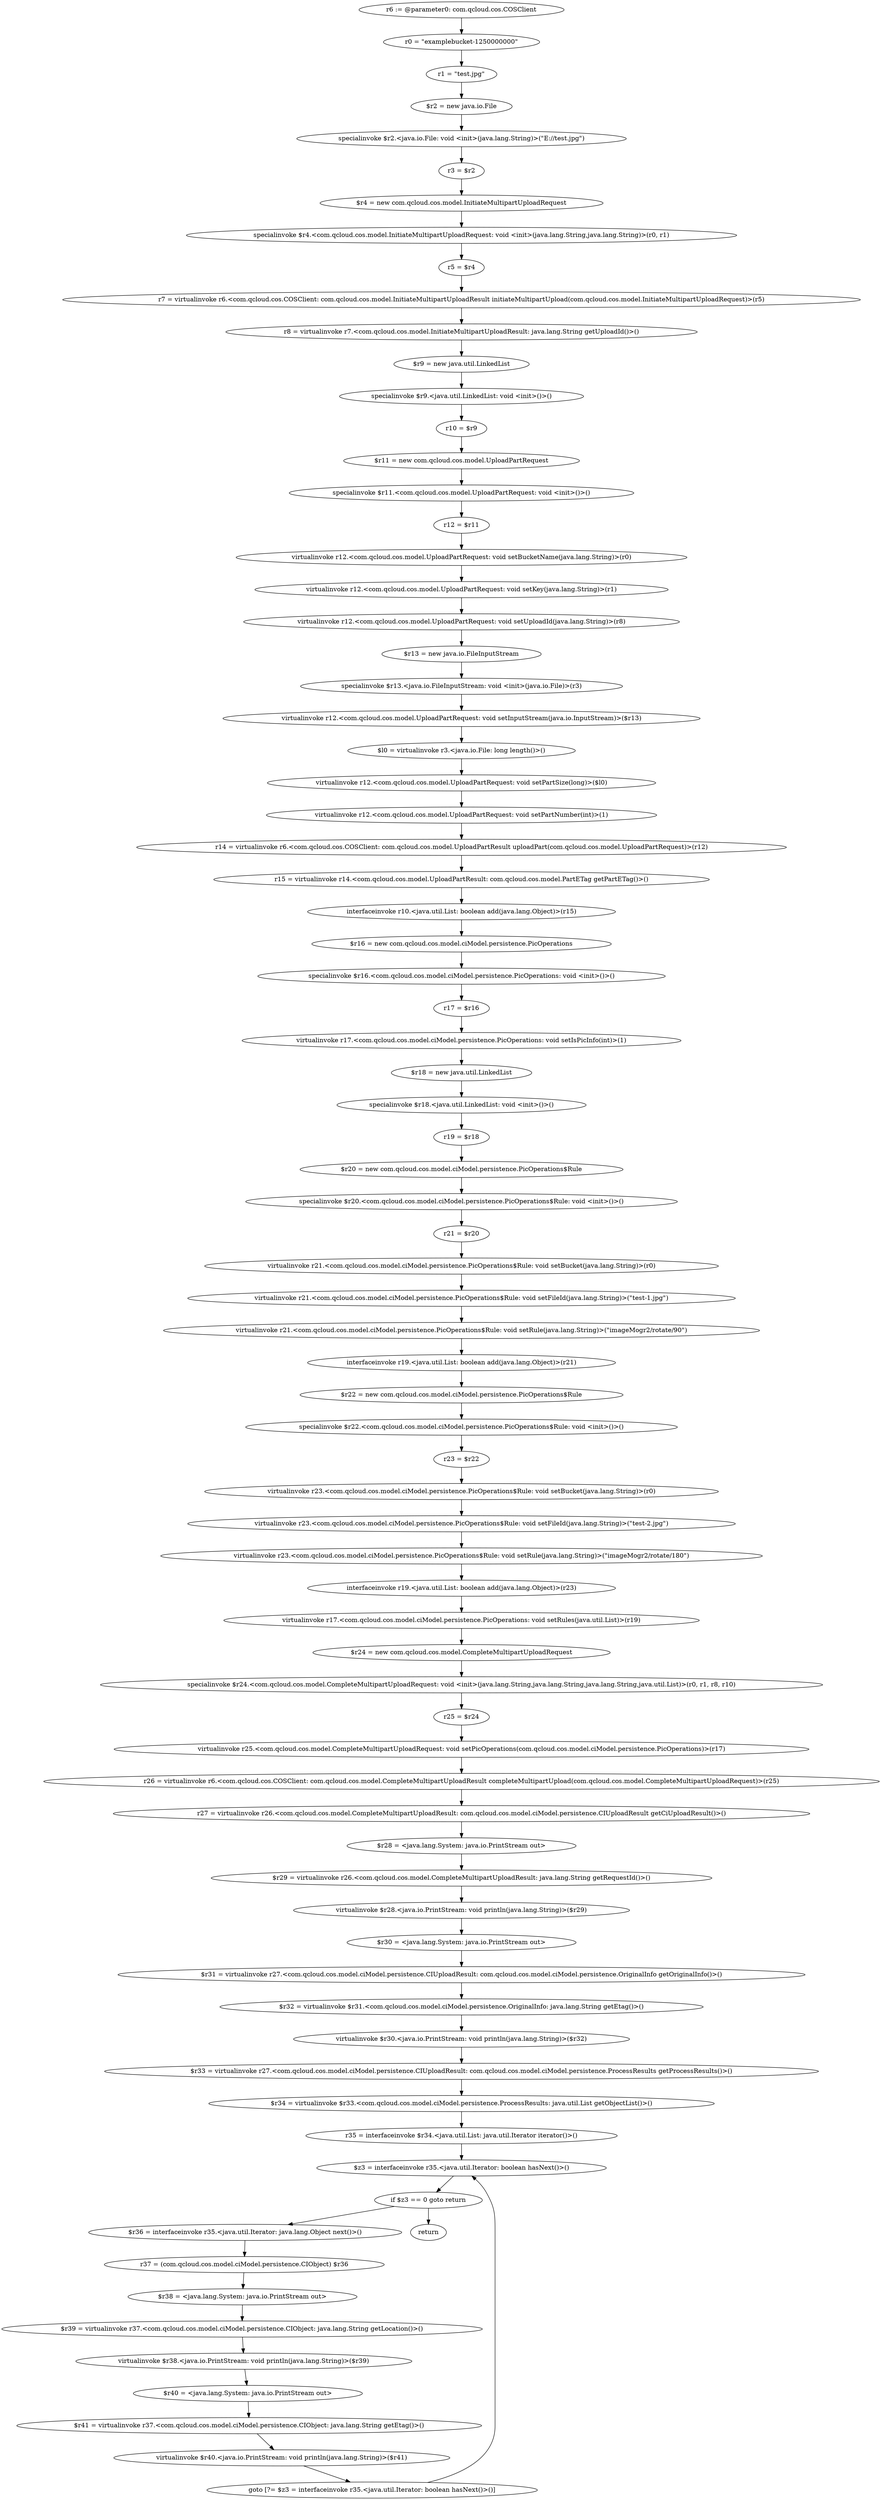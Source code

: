 digraph "unitGraph" {
    "r6 := @parameter0: com.qcloud.cos.COSClient"
    "r0 = \"examplebucket-1250000000\""
    "r1 = \"test.jpg\""
    "$r2 = new java.io.File"
    "specialinvoke $r2.<java.io.File: void <init>(java.lang.String)>(\"E://test.jpg\")"
    "r3 = $r2"
    "$r4 = new com.qcloud.cos.model.InitiateMultipartUploadRequest"
    "specialinvoke $r4.<com.qcloud.cos.model.InitiateMultipartUploadRequest: void <init>(java.lang.String,java.lang.String)>(r0, r1)"
    "r5 = $r4"
    "r7 = virtualinvoke r6.<com.qcloud.cos.COSClient: com.qcloud.cos.model.InitiateMultipartUploadResult initiateMultipartUpload(com.qcloud.cos.model.InitiateMultipartUploadRequest)>(r5)"
    "r8 = virtualinvoke r7.<com.qcloud.cos.model.InitiateMultipartUploadResult: java.lang.String getUploadId()>()"
    "$r9 = new java.util.LinkedList"
    "specialinvoke $r9.<java.util.LinkedList: void <init>()>()"
    "r10 = $r9"
    "$r11 = new com.qcloud.cos.model.UploadPartRequest"
    "specialinvoke $r11.<com.qcloud.cos.model.UploadPartRequest: void <init>()>()"
    "r12 = $r11"
    "virtualinvoke r12.<com.qcloud.cos.model.UploadPartRequest: void setBucketName(java.lang.String)>(r0)"
    "virtualinvoke r12.<com.qcloud.cos.model.UploadPartRequest: void setKey(java.lang.String)>(r1)"
    "virtualinvoke r12.<com.qcloud.cos.model.UploadPartRequest: void setUploadId(java.lang.String)>(r8)"
    "$r13 = new java.io.FileInputStream"
    "specialinvoke $r13.<java.io.FileInputStream: void <init>(java.io.File)>(r3)"
    "virtualinvoke r12.<com.qcloud.cos.model.UploadPartRequest: void setInputStream(java.io.InputStream)>($r13)"
    "$l0 = virtualinvoke r3.<java.io.File: long length()>()"
    "virtualinvoke r12.<com.qcloud.cos.model.UploadPartRequest: void setPartSize(long)>($l0)"
    "virtualinvoke r12.<com.qcloud.cos.model.UploadPartRequest: void setPartNumber(int)>(1)"
    "r14 = virtualinvoke r6.<com.qcloud.cos.COSClient: com.qcloud.cos.model.UploadPartResult uploadPart(com.qcloud.cos.model.UploadPartRequest)>(r12)"
    "r15 = virtualinvoke r14.<com.qcloud.cos.model.UploadPartResult: com.qcloud.cos.model.PartETag getPartETag()>()"
    "interfaceinvoke r10.<java.util.List: boolean add(java.lang.Object)>(r15)"
    "$r16 = new com.qcloud.cos.model.ciModel.persistence.PicOperations"
    "specialinvoke $r16.<com.qcloud.cos.model.ciModel.persistence.PicOperations: void <init>()>()"
    "r17 = $r16"
    "virtualinvoke r17.<com.qcloud.cos.model.ciModel.persistence.PicOperations: void setIsPicInfo(int)>(1)"
    "$r18 = new java.util.LinkedList"
    "specialinvoke $r18.<java.util.LinkedList: void <init>()>()"
    "r19 = $r18"
    "$r20 = new com.qcloud.cos.model.ciModel.persistence.PicOperations$Rule"
    "specialinvoke $r20.<com.qcloud.cos.model.ciModel.persistence.PicOperations$Rule: void <init>()>()"
    "r21 = $r20"
    "virtualinvoke r21.<com.qcloud.cos.model.ciModel.persistence.PicOperations$Rule: void setBucket(java.lang.String)>(r0)"
    "virtualinvoke r21.<com.qcloud.cos.model.ciModel.persistence.PicOperations$Rule: void setFileId(java.lang.String)>(\"test-1.jpg\")"
    "virtualinvoke r21.<com.qcloud.cos.model.ciModel.persistence.PicOperations$Rule: void setRule(java.lang.String)>(\"imageMogr2/rotate/90\")"
    "interfaceinvoke r19.<java.util.List: boolean add(java.lang.Object)>(r21)"
    "$r22 = new com.qcloud.cos.model.ciModel.persistence.PicOperations$Rule"
    "specialinvoke $r22.<com.qcloud.cos.model.ciModel.persistence.PicOperations$Rule: void <init>()>()"
    "r23 = $r22"
    "virtualinvoke r23.<com.qcloud.cos.model.ciModel.persistence.PicOperations$Rule: void setBucket(java.lang.String)>(r0)"
    "virtualinvoke r23.<com.qcloud.cos.model.ciModel.persistence.PicOperations$Rule: void setFileId(java.lang.String)>(\"test-2.jpg\")"
    "virtualinvoke r23.<com.qcloud.cos.model.ciModel.persistence.PicOperations$Rule: void setRule(java.lang.String)>(\"imageMogr2/rotate/180\")"
    "interfaceinvoke r19.<java.util.List: boolean add(java.lang.Object)>(r23)"
    "virtualinvoke r17.<com.qcloud.cos.model.ciModel.persistence.PicOperations: void setRules(java.util.List)>(r19)"
    "$r24 = new com.qcloud.cos.model.CompleteMultipartUploadRequest"
    "specialinvoke $r24.<com.qcloud.cos.model.CompleteMultipartUploadRequest: void <init>(java.lang.String,java.lang.String,java.lang.String,java.util.List)>(r0, r1, r8, r10)"
    "r25 = $r24"
    "virtualinvoke r25.<com.qcloud.cos.model.CompleteMultipartUploadRequest: void setPicOperations(com.qcloud.cos.model.ciModel.persistence.PicOperations)>(r17)"
    "r26 = virtualinvoke r6.<com.qcloud.cos.COSClient: com.qcloud.cos.model.CompleteMultipartUploadResult completeMultipartUpload(com.qcloud.cos.model.CompleteMultipartUploadRequest)>(r25)"
    "r27 = virtualinvoke r26.<com.qcloud.cos.model.CompleteMultipartUploadResult: com.qcloud.cos.model.ciModel.persistence.CIUploadResult getCiUploadResult()>()"
    "$r28 = <java.lang.System: java.io.PrintStream out>"
    "$r29 = virtualinvoke r26.<com.qcloud.cos.model.CompleteMultipartUploadResult: java.lang.String getRequestId()>()"
    "virtualinvoke $r28.<java.io.PrintStream: void println(java.lang.String)>($r29)"
    "$r30 = <java.lang.System: java.io.PrintStream out>"
    "$r31 = virtualinvoke r27.<com.qcloud.cos.model.ciModel.persistence.CIUploadResult: com.qcloud.cos.model.ciModel.persistence.OriginalInfo getOriginalInfo()>()"
    "$r32 = virtualinvoke $r31.<com.qcloud.cos.model.ciModel.persistence.OriginalInfo: java.lang.String getEtag()>()"
    "virtualinvoke $r30.<java.io.PrintStream: void println(java.lang.String)>($r32)"
    "$r33 = virtualinvoke r27.<com.qcloud.cos.model.ciModel.persistence.CIUploadResult: com.qcloud.cos.model.ciModel.persistence.ProcessResults getProcessResults()>()"
    "$r34 = virtualinvoke $r33.<com.qcloud.cos.model.ciModel.persistence.ProcessResults: java.util.List getObjectList()>()"
    "r35 = interfaceinvoke $r34.<java.util.List: java.util.Iterator iterator()>()"
    "$z3 = interfaceinvoke r35.<java.util.Iterator: boolean hasNext()>()"
    "if $z3 == 0 goto return"
    "$r36 = interfaceinvoke r35.<java.util.Iterator: java.lang.Object next()>()"
    "r37 = (com.qcloud.cos.model.ciModel.persistence.CIObject) $r36"
    "$r38 = <java.lang.System: java.io.PrintStream out>"
    "$r39 = virtualinvoke r37.<com.qcloud.cos.model.ciModel.persistence.CIObject: java.lang.String getLocation()>()"
    "virtualinvoke $r38.<java.io.PrintStream: void println(java.lang.String)>($r39)"
    "$r40 = <java.lang.System: java.io.PrintStream out>"
    "$r41 = virtualinvoke r37.<com.qcloud.cos.model.ciModel.persistence.CIObject: java.lang.String getEtag()>()"
    "virtualinvoke $r40.<java.io.PrintStream: void println(java.lang.String)>($r41)"
    "goto [?= $z3 = interfaceinvoke r35.<java.util.Iterator: boolean hasNext()>()]"
    "return"
    "r6 := @parameter0: com.qcloud.cos.COSClient"->"r0 = \"examplebucket-1250000000\"";
    "r0 = \"examplebucket-1250000000\""->"r1 = \"test.jpg\"";
    "r1 = \"test.jpg\""->"$r2 = new java.io.File";
    "$r2 = new java.io.File"->"specialinvoke $r2.<java.io.File: void <init>(java.lang.String)>(\"E://test.jpg\")";
    "specialinvoke $r2.<java.io.File: void <init>(java.lang.String)>(\"E://test.jpg\")"->"r3 = $r2";
    "r3 = $r2"->"$r4 = new com.qcloud.cos.model.InitiateMultipartUploadRequest";
    "$r4 = new com.qcloud.cos.model.InitiateMultipartUploadRequest"->"specialinvoke $r4.<com.qcloud.cos.model.InitiateMultipartUploadRequest: void <init>(java.lang.String,java.lang.String)>(r0, r1)";
    "specialinvoke $r4.<com.qcloud.cos.model.InitiateMultipartUploadRequest: void <init>(java.lang.String,java.lang.String)>(r0, r1)"->"r5 = $r4";
    "r5 = $r4"->"r7 = virtualinvoke r6.<com.qcloud.cos.COSClient: com.qcloud.cos.model.InitiateMultipartUploadResult initiateMultipartUpload(com.qcloud.cos.model.InitiateMultipartUploadRequest)>(r5)";
    "r7 = virtualinvoke r6.<com.qcloud.cos.COSClient: com.qcloud.cos.model.InitiateMultipartUploadResult initiateMultipartUpload(com.qcloud.cos.model.InitiateMultipartUploadRequest)>(r5)"->"r8 = virtualinvoke r7.<com.qcloud.cos.model.InitiateMultipartUploadResult: java.lang.String getUploadId()>()";
    "r8 = virtualinvoke r7.<com.qcloud.cos.model.InitiateMultipartUploadResult: java.lang.String getUploadId()>()"->"$r9 = new java.util.LinkedList";
    "$r9 = new java.util.LinkedList"->"specialinvoke $r9.<java.util.LinkedList: void <init>()>()";
    "specialinvoke $r9.<java.util.LinkedList: void <init>()>()"->"r10 = $r9";
    "r10 = $r9"->"$r11 = new com.qcloud.cos.model.UploadPartRequest";
    "$r11 = new com.qcloud.cos.model.UploadPartRequest"->"specialinvoke $r11.<com.qcloud.cos.model.UploadPartRequest: void <init>()>()";
    "specialinvoke $r11.<com.qcloud.cos.model.UploadPartRequest: void <init>()>()"->"r12 = $r11";
    "r12 = $r11"->"virtualinvoke r12.<com.qcloud.cos.model.UploadPartRequest: void setBucketName(java.lang.String)>(r0)";
    "virtualinvoke r12.<com.qcloud.cos.model.UploadPartRequest: void setBucketName(java.lang.String)>(r0)"->"virtualinvoke r12.<com.qcloud.cos.model.UploadPartRequest: void setKey(java.lang.String)>(r1)";
    "virtualinvoke r12.<com.qcloud.cos.model.UploadPartRequest: void setKey(java.lang.String)>(r1)"->"virtualinvoke r12.<com.qcloud.cos.model.UploadPartRequest: void setUploadId(java.lang.String)>(r8)";
    "virtualinvoke r12.<com.qcloud.cos.model.UploadPartRequest: void setUploadId(java.lang.String)>(r8)"->"$r13 = new java.io.FileInputStream";
    "$r13 = new java.io.FileInputStream"->"specialinvoke $r13.<java.io.FileInputStream: void <init>(java.io.File)>(r3)";
    "specialinvoke $r13.<java.io.FileInputStream: void <init>(java.io.File)>(r3)"->"virtualinvoke r12.<com.qcloud.cos.model.UploadPartRequest: void setInputStream(java.io.InputStream)>($r13)";
    "virtualinvoke r12.<com.qcloud.cos.model.UploadPartRequest: void setInputStream(java.io.InputStream)>($r13)"->"$l0 = virtualinvoke r3.<java.io.File: long length()>()";
    "$l0 = virtualinvoke r3.<java.io.File: long length()>()"->"virtualinvoke r12.<com.qcloud.cos.model.UploadPartRequest: void setPartSize(long)>($l0)";
    "virtualinvoke r12.<com.qcloud.cos.model.UploadPartRequest: void setPartSize(long)>($l0)"->"virtualinvoke r12.<com.qcloud.cos.model.UploadPartRequest: void setPartNumber(int)>(1)";
    "virtualinvoke r12.<com.qcloud.cos.model.UploadPartRequest: void setPartNumber(int)>(1)"->"r14 = virtualinvoke r6.<com.qcloud.cos.COSClient: com.qcloud.cos.model.UploadPartResult uploadPart(com.qcloud.cos.model.UploadPartRequest)>(r12)";
    "r14 = virtualinvoke r6.<com.qcloud.cos.COSClient: com.qcloud.cos.model.UploadPartResult uploadPart(com.qcloud.cos.model.UploadPartRequest)>(r12)"->"r15 = virtualinvoke r14.<com.qcloud.cos.model.UploadPartResult: com.qcloud.cos.model.PartETag getPartETag()>()";
    "r15 = virtualinvoke r14.<com.qcloud.cos.model.UploadPartResult: com.qcloud.cos.model.PartETag getPartETag()>()"->"interfaceinvoke r10.<java.util.List: boolean add(java.lang.Object)>(r15)";
    "interfaceinvoke r10.<java.util.List: boolean add(java.lang.Object)>(r15)"->"$r16 = new com.qcloud.cos.model.ciModel.persistence.PicOperations";
    "$r16 = new com.qcloud.cos.model.ciModel.persistence.PicOperations"->"specialinvoke $r16.<com.qcloud.cos.model.ciModel.persistence.PicOperations: void <init>()>()";
    "specialinvoke $r16.<com.qcloud.cos.model.ciModel.persistence.PicOperations: void <init>()>()"->"r17 = $r16";
    "r17 = $r16"->"virtualinvoke r17.<com.qcloud.cos.model.ciModel.persistence.PicOperations: void setIsPicInfo(int)>(1)";
    "virtualinvoke r17.<com.qcloud.cos.model.ciModel.persistence.PicOperations: void setIsPicInfo(int)>(1)"->"$r18 = new java.util.LinkedList";
    "$r18 = new java.util.LinkedList"->"specialinvoke $r18.<java.util.LinkedList: void <init>()>()";
    "specialinvoke $r18.<java.util.LinkedList: void <init>()>()"->"r19 = $r18";
    "r19 = $r18"->"$r20 = new com.qcloud.cos.model.ciModel.persistence.PicOperations$Rule";
    "$r20 = new com.qcloud.cos.model.ciModel.persistence.PicOperations$Rule"->"specialinvoke $r20.<com.qcloud.cos.model.ciModel.persistence.PicOperations$Rule: void <init>()>()";
    "specialinvoke $r20.<com.qcloud.cos.model.ciModel.persistence.PicOperations$Rule: void <init>()>()"->"r21 = $r20";
    "r21 = $r20"->"virtualinvoke r21.<com.qcloud.cos.model.ciModel.persistence.PicOperations$Rule: void setBucket(java.lang.String)>(r0)";
    "virtualinvoke r21.<com.qcloud.cos.model.ciModel.persistence.PicOperations$Rule: void setBucket(java.lang.String)>(r0)"->"virtualinvoke r21.<com.qcloud.cos.model.ciModel.persistence.PicOperations$Rule: void setFileId(java.lang.String)>(\"test-1.jpg\")";
    "virtualinvoke r21.<com.qcloud.cos.model.ciModel.persistence.PicOperations$Rule: void setFileId(java.lang.String)>(\"test-1.jpg\")"->"virtualinvoke r21.<com.qcloud.cos.model.ciModel.persistence.PicOperations$Rule: void setRule(java.lang.String)>(\"imageMogr2/rotate/90\")";
    "virtualinvoke r21.<com.qcloud.cos.model.ciModel.persistence.PicOperations$Rule: void setRule(java.lang.String)>(\"imageMogr2/rotate/90\")"->"interfaceinvoke r19.<java.util.List: boolean add(java.lang.Object)>(r21)";
    "interfaceinvoke r19.<java.util.List: boolean add(java.lang.Object)>(r21)"->"$r22 = new com.qcloud.cos.model.ciModel.persistence.PicOperations$Rule";
    "$r22 = new com.qcloud.cos.model.ciModel.persistence.PicOperations$Rule"->"specialinvoke $r22.<com.qcloud.cos.model.ciModel.persistence.PicOperations$Rule: void <init>()>()";
    "specialinvoke $r22.<com.qcloud.cos.model.ciModel.persistence.PicOperations$Rule: void <init>()>()"->"r23 = $r22";
    "r23 = $r22"->"virtualinvoke r23.<com.qcloud.cos.model.ciModel.persistence.PicOperations$Rule: void setBucket(java.lang.String)>(r0)";
    "virtualinvoke r23.<com.qcloud.cos.model.ciModel.persistence.PicOperations$Rule: void setBucket(java.lang.String)>(r0)"->"virtualinvoke r23.<com.qcloud.cos.model.ciModel.persistence.PicOperations$Rule: void setFileId(java.lang.String)>(\"test-2.jpg\")";
    "virtualinvoke r23.<com.qcloud.cos.model.ciModel.persistence.PicOperations$Rule: void setFileId(java.lang.String)>(\"test-2.jpg\")"->"virtualinvoke r23.<com.qcloud.cos.model.ciModel.persistence.PicOperations$Rule: void setRule(java.lang.String)>(\"imageMogr2/rotate/180\")";
    "virtualinvoke r23.<com.qcloud.cos.model.ciModel.persistence.PicOperations$Rule: void setRule(java.lang.String)>(\"imageMogr2/rotate/180\")"->"interfaceinvoke r19.<java.util.List: boolean add(java.lang.Object)>(r23)";
    "interfaceinvoke r19.<java.util.List: boolean add(java.lang.Object)>(r23)"->"virtualinvoke r17.<com.qcloud.cos.model.ciModel.persistence.PicOperations: void setRules(java.util.List)>(r19)";
    "virtualinvoke r17.<com.qcloud.cos.model.ciModel.persistence.PicOperations: void setRules(java.util.List)>(r19)"->"$r24 = new com.qcloud.cos.model.CompleteMultipartUploadRequest";
    "$r24 = new com.qcloud.cos.model.CompleteMultipartUploadRequest"->"specialinvoke $r24.<com.qcloud.cos.model.CompleteMultipartUploadRequest: void <init>(java.lang.String,java.lang.String,java.lang.String,java.util.List)>(r0, r1, r8, r10)";
    "specialinvoke $r24.<com.qcloud.cos.model.CompleteMultipartUploadRequest: void <init>(java.lang.String,java.lang.String,java.lang.String,java.util.List)>(r0, r1, r8, r10)"->"r25 = $r24";
    "r25 = $r24"->"virtualinvoke r25.<com.qcloud.cos.model.CompleteMultipartUploadRequest: void setPicOperations(com.qcloud.cos.model.ciModel.persistence.PicOperations)>(r17)";
    "virtualinvoke r25.<com.qcloud.cos.model.CompleteMultipartUploadRequest: void setPicOperations(com.qcloud.cos.model.ciModel.persistence.PicOperations)>(r17)"->"r26 = virtualinvoke r6.<com.qcloud.cos.COSClient: com.qcloud.cos.model.CompleteMultipartUploadResult completeMultipartUpload(com.qcloud.cos.model.CompleteMultipartUploadRequest)>(r25)";
    "r26 = virtualinvoke r6.<com.qcloud.cos.COSClient: com.qcloud.cos.model.CompleteMultipartUploadResult completeMultipartUpload(com.qcloud.cos.model.CompleteMultipartUploadRequest)>(r25)"->"r27 = virtualinvoke r26.<com.qcloud.cos.model.CompleteMultipartUploadResult: com.qcloud.cos.model.ciModel.persistence.CIUploadResult getCiUploadResult()>()";
    "r27 = virtualinvoke r26.<com.qcloud.cos.model.CompleteMultipartUploadResult: com.qcloud.cos.model.ciModel.persistence.CIUploadResult getCiUploadResult()>()"->"$r28 = <java.lang.System: java.io.PrintStream out>";
    "$r28 = <java.lang.System: java.io.PrintStream out>"->"$r29 = virtualinvoke r26.<com.qcloud.cos.model.CompleteMultipartUploadResult: java.lang.String getRequestId()>()";
    "$r29 = virtualinvoke r26.<com.qcloud.cos.model.CompleteMultipartUploadResult: java.lang.String getRequestId()>()"->"virtualinvoke $r28.<java.io.PrintStream: void println(java.lang.String)>($r29)";
    "virtualinvoke $r28.<java.io.PrintStream: void println(java.lang.String)>($r29)"->"$r30 = <java.lang.System: java.io.PrintStream out>";
    "$r30 = <java.lang.System: java.io.PrintStream out>"->"$r31 = virtualinvoke r27.<com.qcloud.cos.model.ciModel.persistence.CIUploadResult: com.qcloud.cos.model.ciModel.persistence.OriginalInfo getOriginalInfo()>()";
    "$r31 = virtualinvoke r27.<com.qcloud.cos.model.ciModel.persistence.CIUploadResult: com.qcloud.cos.model.ciModel.persistence.OriginalInfo getOriginalInfo()>()"->"$r32 = virtualinvoke $r31.<com.qcloud.cos.model.ciModel.persistence.OriginalInfo: java.lang.String getEtag()>()";
    "$r32 = virtualinvoke $r31.<com.qcloud.cos.model.ciModel.persistence.OriginalInfo: java.lang.String getEtag()>()"->"virtualinvoke $r30.<java.io.PrintStream: void println(java.lang.String)>($r32)";
    "virtualinvoke $r30.<java.io.PrintStream: void println(java.lang.String)>($r32)"->"$r33 = virtualinvoke r27.<com.qcloud.cos.model.ciModel.persistence.CIUploadResult: com.qcloud.cos.model.ciModel.persistence.ProcessResults getProcessResults()>()";
    "$r33 = virtualinvoke r27.<com.qcloud.cos.model.ciModel.persistence.CIUploadResult: com.qcloud.cos.model.ciModel.persistence.ProcessResults getProcessResults()>()"->"$r34 = virtualinvoke $r33.<com.qcloud.cos.model.ciModel.persistence.ProcessResults: java.util.List getObjectList()>()";
    "$r34 = virtualinvoke $r33.<com.qcloud.cos.model.ciModel.persistence.ProcessResults: java.util.List getObjectList()>()"->"r35 = interfaceinvoke $r34.<java.util.List: java.util.Iterator iterator()>()";
    "r35 = interfaceinvoke $r34.<java.util.List: java.util.Iterator iterator()>()"->"$z3 = interfaceinvoke r35.<java.util.Iterator: boolean hasNext()>()";
    "$z3 = interfaceinvoke r35.<java.util.Iterator: boolean hasNext()>()"->"if $z3 == 0 goto return";
    "if $z3 == 0 goto return"->"$r36 = interfaceinvoke r35.<java.util.Iterator: java.lang.Object next()>()";
    "if $z3 == 0 goto return"->"return";
    "$r36 = interfaceinvoke r35.<java.util.Iterator: java.lang.Object next()>()"->"r37 = (com.qcloud.cos.model.ciModel.persistence.CIObject) $r36";
    "r37 = (com.qcloud.cos.model.ciModel.persistence.CIObject) $r36"->"$r38 = <java.lang.System: java.io.PrintStream out>";
    "$r38 = <java.lang.System: java.io.PrintStream out>"->"$r39 = virtualinvoke r37.<com.qcloud.cos.model.ciModel.persistence.CIObject: java.lang.String getLocation()>()";
    "$r39 = virtualinvoke r37.<com.qcloud.cos.model.ciModel.persistence.CIObject: java.lang.String getLocation()>()"->"virtualinvoke $r38.<java.io.PrintStream: void println(java.lang.String)>($r39)";
    "virtualinvoke $r38.<java.io.PrintStream: void println(java.lang.String)>($r39)"->"$r40 = <java.lang.System: java.io.PrintStream out>";
    "$r40 = <java.lang.System: java.io.PrintStream out>"->"$r41 = virtualinvoke r37.<com.qcloud.cos.model.ciModel.persistence.CIObject: java.lang.String getEtag()>()";
    "$r41 = virtualinvoke r37.<com.qcloud.cos.model.ciModel.persistence.CIObject: java.lang.String getEtag()>()"->"virtualinvoke $r40.<java.io.PrintStream: void println(java.lang.String)>($r41)";
    "virtualinvoke $r40.<java.io.PrintStream: void println(java.lang.String)>($r41)"->"goto [?= $z3 = interfaceinvoke r35.<java.util.Iterator: boolean hasNext()>()]";
    "goto [?= $z3 = interfaceinvoke r35.<java.util.Iterator: boolean hasNext()>()]"->"$z3 = interfaceinvoke r35.<java.util.Iterator: boolean hasNext()>()";
}
